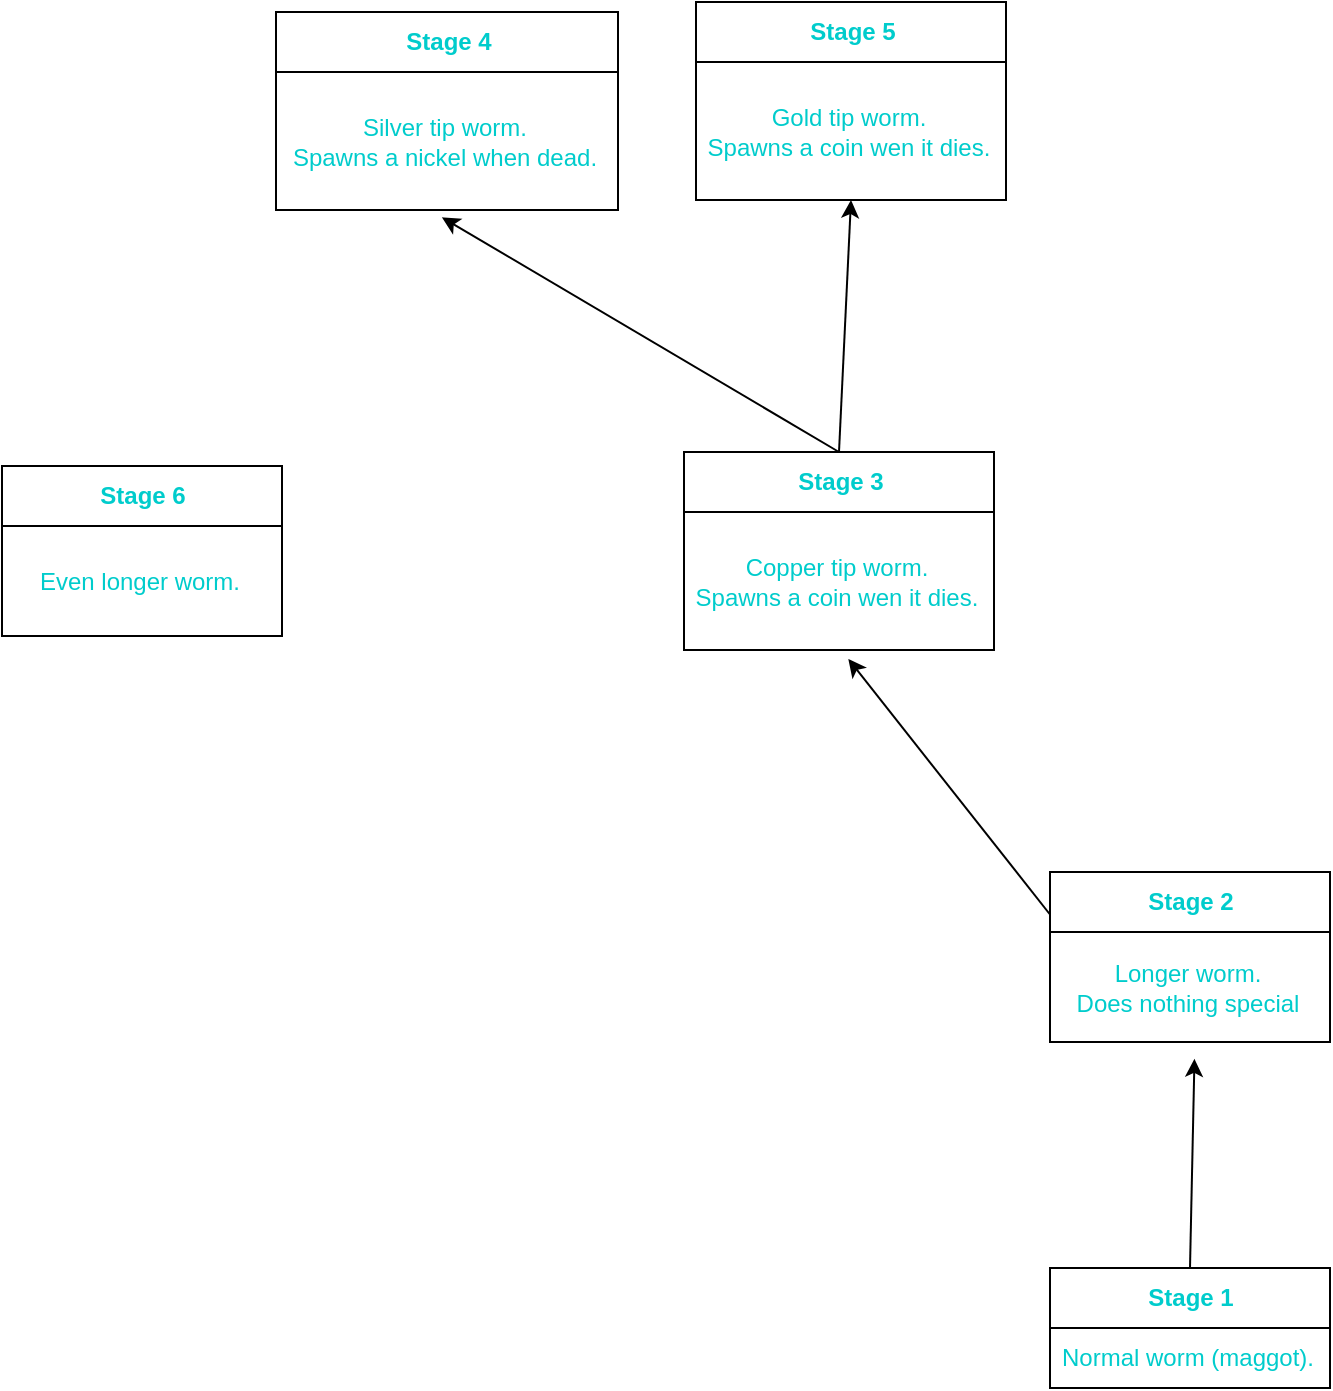 <mxfile>
    <diagram id="VkrlUIzTRJOL_tLEYbOb" name="Page-1">
        <mxGraphModel dx="728" dy="1613" grid="0" gridSize="10" guides="1" tooltips="1" connect="1" arrows="1" fold="1" page="1" pageScale="1" pageWidth="850" pageHeight="1100" math="0" shadow="0">
            <root>
                <mxCell id="0"/>
                <mxCell id="1" parent="0"/>
                <mxCell id="30" style="edgeStyle=none;html=1;exitX=0.5;exitY=0;exitDx=0;exitDy=0;fontColor=#00CCCC;entryX=0.516;entryY=1.153;entryDx=0;entryDy=0;entryPerimeter=0;" edge="1" parent="1" source="24" target="29">
                    <mxGeometry relative="1" as="geometry">
                        <mxPoint x="703" y="153" as="targetPoint"/>
                    </mxGeometry>
                </mxCell>
                <mxCell id="24" value="&lt;b&gt;Stage 1&lt;/b&gt;" style="swimlane;fontStyle=0;childLayout=stackLayout;horizontal=1;startSize=30;horizontalStack=0;resizeParent=1;resizeParentMax=0;resizeLast=0;collapsible=1;marginBottom=0;fontColor=#00CCCC;html=1;" vertex="1" parent="1">
                    <mxGeometry x="592" y="223" width="140" height="60" as="geometry">
                        <mxRectangle x="592" y="223" width="70" height="30" as="alternateBounds"/>
                    </mxGeometry>
                </mxCell>
                <mxCell id="25" value="Normal worm (maggot)." style="text;strokeColor=none;fillColor=none;align=center;verticalAlign=middle;spacingLeft=4;spacingRight=4;overflow=width;points=[[0,0.5],[1,0.5]];portConstraint=eastwest;rotatable=0;fontColor=#00CCCC;html=1;labelPadding=30;" vertex="1" parent="24">
                    <mxGeometry y="30" width="140" height="30" as="geometry"/>
                </mxCell>
                <mxCell id="33" style="edgeStyle=none;html=1;exitX=0;exitY=0.25;exitDx=0;exitDy=0;fontColor=#00CCCC;entryX=0.53;entryY=1.065;entryDx=0;entryDy=0;entryPerimeter=0;" edge="1" parent="1" source="28" target="32">
                    <mxGeometry relative="1" as="geometry">
                        <mxPoint x="479.668" y="-90.643" as="targetPoint"/>
                    </mxGeometry>
                </mxCell>
                <mxCell id="28" value="&lt;b&gt;Stage 2&lt;/b&gt;" style="swimlane;fontStyle=0;childLayout=stackLayout;horizontal=1;startSize=30;horizontalStack=0;resizeParent=1;resizeParentMax=0;resizeLast=0;collapsible=1;marginBottom=0;fontColor=#00CCCC;html=1;" vertex="1" parent="1">
                    <mxGeometry x="592" y="25" width="140" height="85" as="geometry">
                        <mxRectangle x="592" y="223" width="70" height="30" as="alternateBounds"/>
                    </mxGeometry>
                </mxCell>
                <mxCell id="29" value="Longer worm.&lt;br&gt;Does nothing special&lt;br&gt;" style="text;strokeColor=none;fillColor=none;align=center;verticalAlign=middle;spacingLeft=4;spacingRight=4;overflow=width;points=[[0,0.5],[1,0.5]];portConstraint=eastwest;rotatable=0;fontColor=#00CCCC;html=1;labelPadding=30;" vertex="1" parent="28">
                    <mxGeometry y="30" width="140" height="55" as="geometry"/>
                </mxCell>
                <mxCell id="37" style="edgeStyle=none;html=1;exitX=0.5;exitY=0;exitDx=0;exitDy=0;entryX=0.485;entryY=1.053;entryDx=0;entryDy=0;entryPerimeter=0;fontColor=#00CCCC;" edge="1" parent="1" source="31" target="35">
                    <mxGeometry relative="1" as="geometry"/>
                </mxCell>
                <mxCell id="40" style="edgeStyle=none;html=1;exitX=0.5;exitY=0;exitDx=0;exitDy=0;entryX=0.5;entryY=1;entryDx=0;entryDy=0;fontColor=#00CCCC;" edge="1" parent="1" source="31" target="38">
                    <mxGeometry relative="1" as="geometry"/>
                </mxCell>
                <mxCell id="31" value="&lt;b&gt;Stage 3&lt;/b&gt;" style="swimlane;fontStyle=0;childLayout=stackLayout;horizontal=1;startSize=30;horizontalStack=0;resizeParent=1;resizeParentMax=0;resizeLast=0;collapsible=1;marginBottom=0;fontColor=#00CCCC;html=1;" vertex="1" parent="1">
                    <mxGeometry x="409" y="-185" width="155" height="99" as="geometry">
                        <mxRectangle x="592" y="223" width="70" height="30" as="alternateBounds"/>
                    </mxGeometry>
                </mxCell>
                <mxCell id="32" value="Copper tip worm.&lt;br&gt;Spawns a coin wen it dies." style="text;strokeColor=none;fillColor=none;align=center;verticalAlign=middle;spacingLeft=4;spacingRight=4;overflow=width;points=[[0,0.5],[1,0.5]];portConstraint=eastwest;rotatable=0;fontColor=#00CCCC;html=1;labelPadding=30;" vertex="1" parent="31">
                    <mxGeometry y="30" width="155" height="69" as="geometry"/>
                </mxCell>
                <mxCell id="34" value="&lt;b&gt;Stage 4&lt;/b&gt;" style="swimlane;fontStyle=0;childLayout=stackLayout;horizontal=1;startSize=30;horizontalStack=0;resizeParent=1;resizeParentMax=0;resizeLast=0;collapsible=1;marginBottom=0;fontColor=#00CCCC;html=1;" vertex="1" parent="1">
                    <mxGeometry x="205" y="-405" width="171" height="99" as="geometry">
                        <mxRectangle x="592" y="223" width="70" height="30" as="alternateBounds"/>
                    </mxGeometry>
                </mxCell>
                <mxCell id="35" value="Silver tip worm.&lt;br&gt;Spawns a nickel when dead." style="text;strokeColor=none;fillColor=none;align=center;verticalAlign=middle;spacingLeft=4;spacingRight=4;overflow=width;points=[[0,0.5],[1,0.5]];portConstraint=eastwest;rotatable=0;fontColor=#00CCCC;html=1;labelPadding=30;" vertex="1" parent="34">
                    <mxGeometry y="30" width="171" height="69" as="geometry"/>
                </mxCell>
                <mxCell id="38" value="&lt;b&gt;Stage 5&lt;/b&gt;" style="swimlane;fontStyle=0;childLayout=stackLayout;horizontal=1;startSize=30;horizontalStack=0;resizeParent=1;resizeParentMax=0;resizeLast=0;collapsible=1;marginBottom=0;fontColor=#00CCCC;html=1;" vertex="1" parent="1">
                    <mxGeometry x="415" y="-410" width="155" height="99" as="geometry">
                        <mxRectangle x="592" y="223" width="70" height="30" as="alternateBounds"/>
                    </mxGeometry>
                </mxCell>
                <mxCell id="39" value="Gold tip worm.&lt;br&gt;Spawns a coin wen it dies." style="text;strokeColor=none;fillColor=none;align=center;verticalAlign=middle;spacingLeft=4;spacingRight=4;overflow=width;points=[[0,0.5],[1,0.5]];portConstraint=eastwest;rotatable=0;fontColor=#00CCCC;html=1;labelPadding=30;" vertex="1" parent="38">
                    <mxGeometry y="30" width="155" height="69" as="geometry"/>
                </mxCell>
                <mxCell id="41" value="&lt;b&gt;Stage 6&lt;/b&gt;" style="swimlane;fontStyle=0;childLayout=stackLayout;horizontal=1;startSize=30;horizontalStack=0;resizeParent=1;resizeParentMax=0;resizeLast=0;collapsible=1;marginBottom=0;fontColor=#00CCCC;html=1;" vertex="1" parent="1">
                    <mxGeometry x="68" y="-178" width="140" height="85" as="geometry">
                        <mxRectangle x="592" y="223" width="70" height="30" as="alternateBounds"/>
                    </mxGeometry>
                </mxCell>
                <mxCell id="42" value="Even longer worm." style="text;strokeColor=none;fillColor=none;align=center;verticalAlign=middle;spacingLeft=4;spacingRight=4;overflow=width;points=[[0,0.5],[1,0.5]];portConstraint=eastwest;rotatable=0;fontColor=#00CCCC;html=1;labelPadding=30;" vertex="1" parent="41">
                    <mxGeometry y="30" width="140" height="55" as="geometry"/>
                </mxCell>
            </root>
        </mxGraphModel>
    </diagram>
</mxfile>